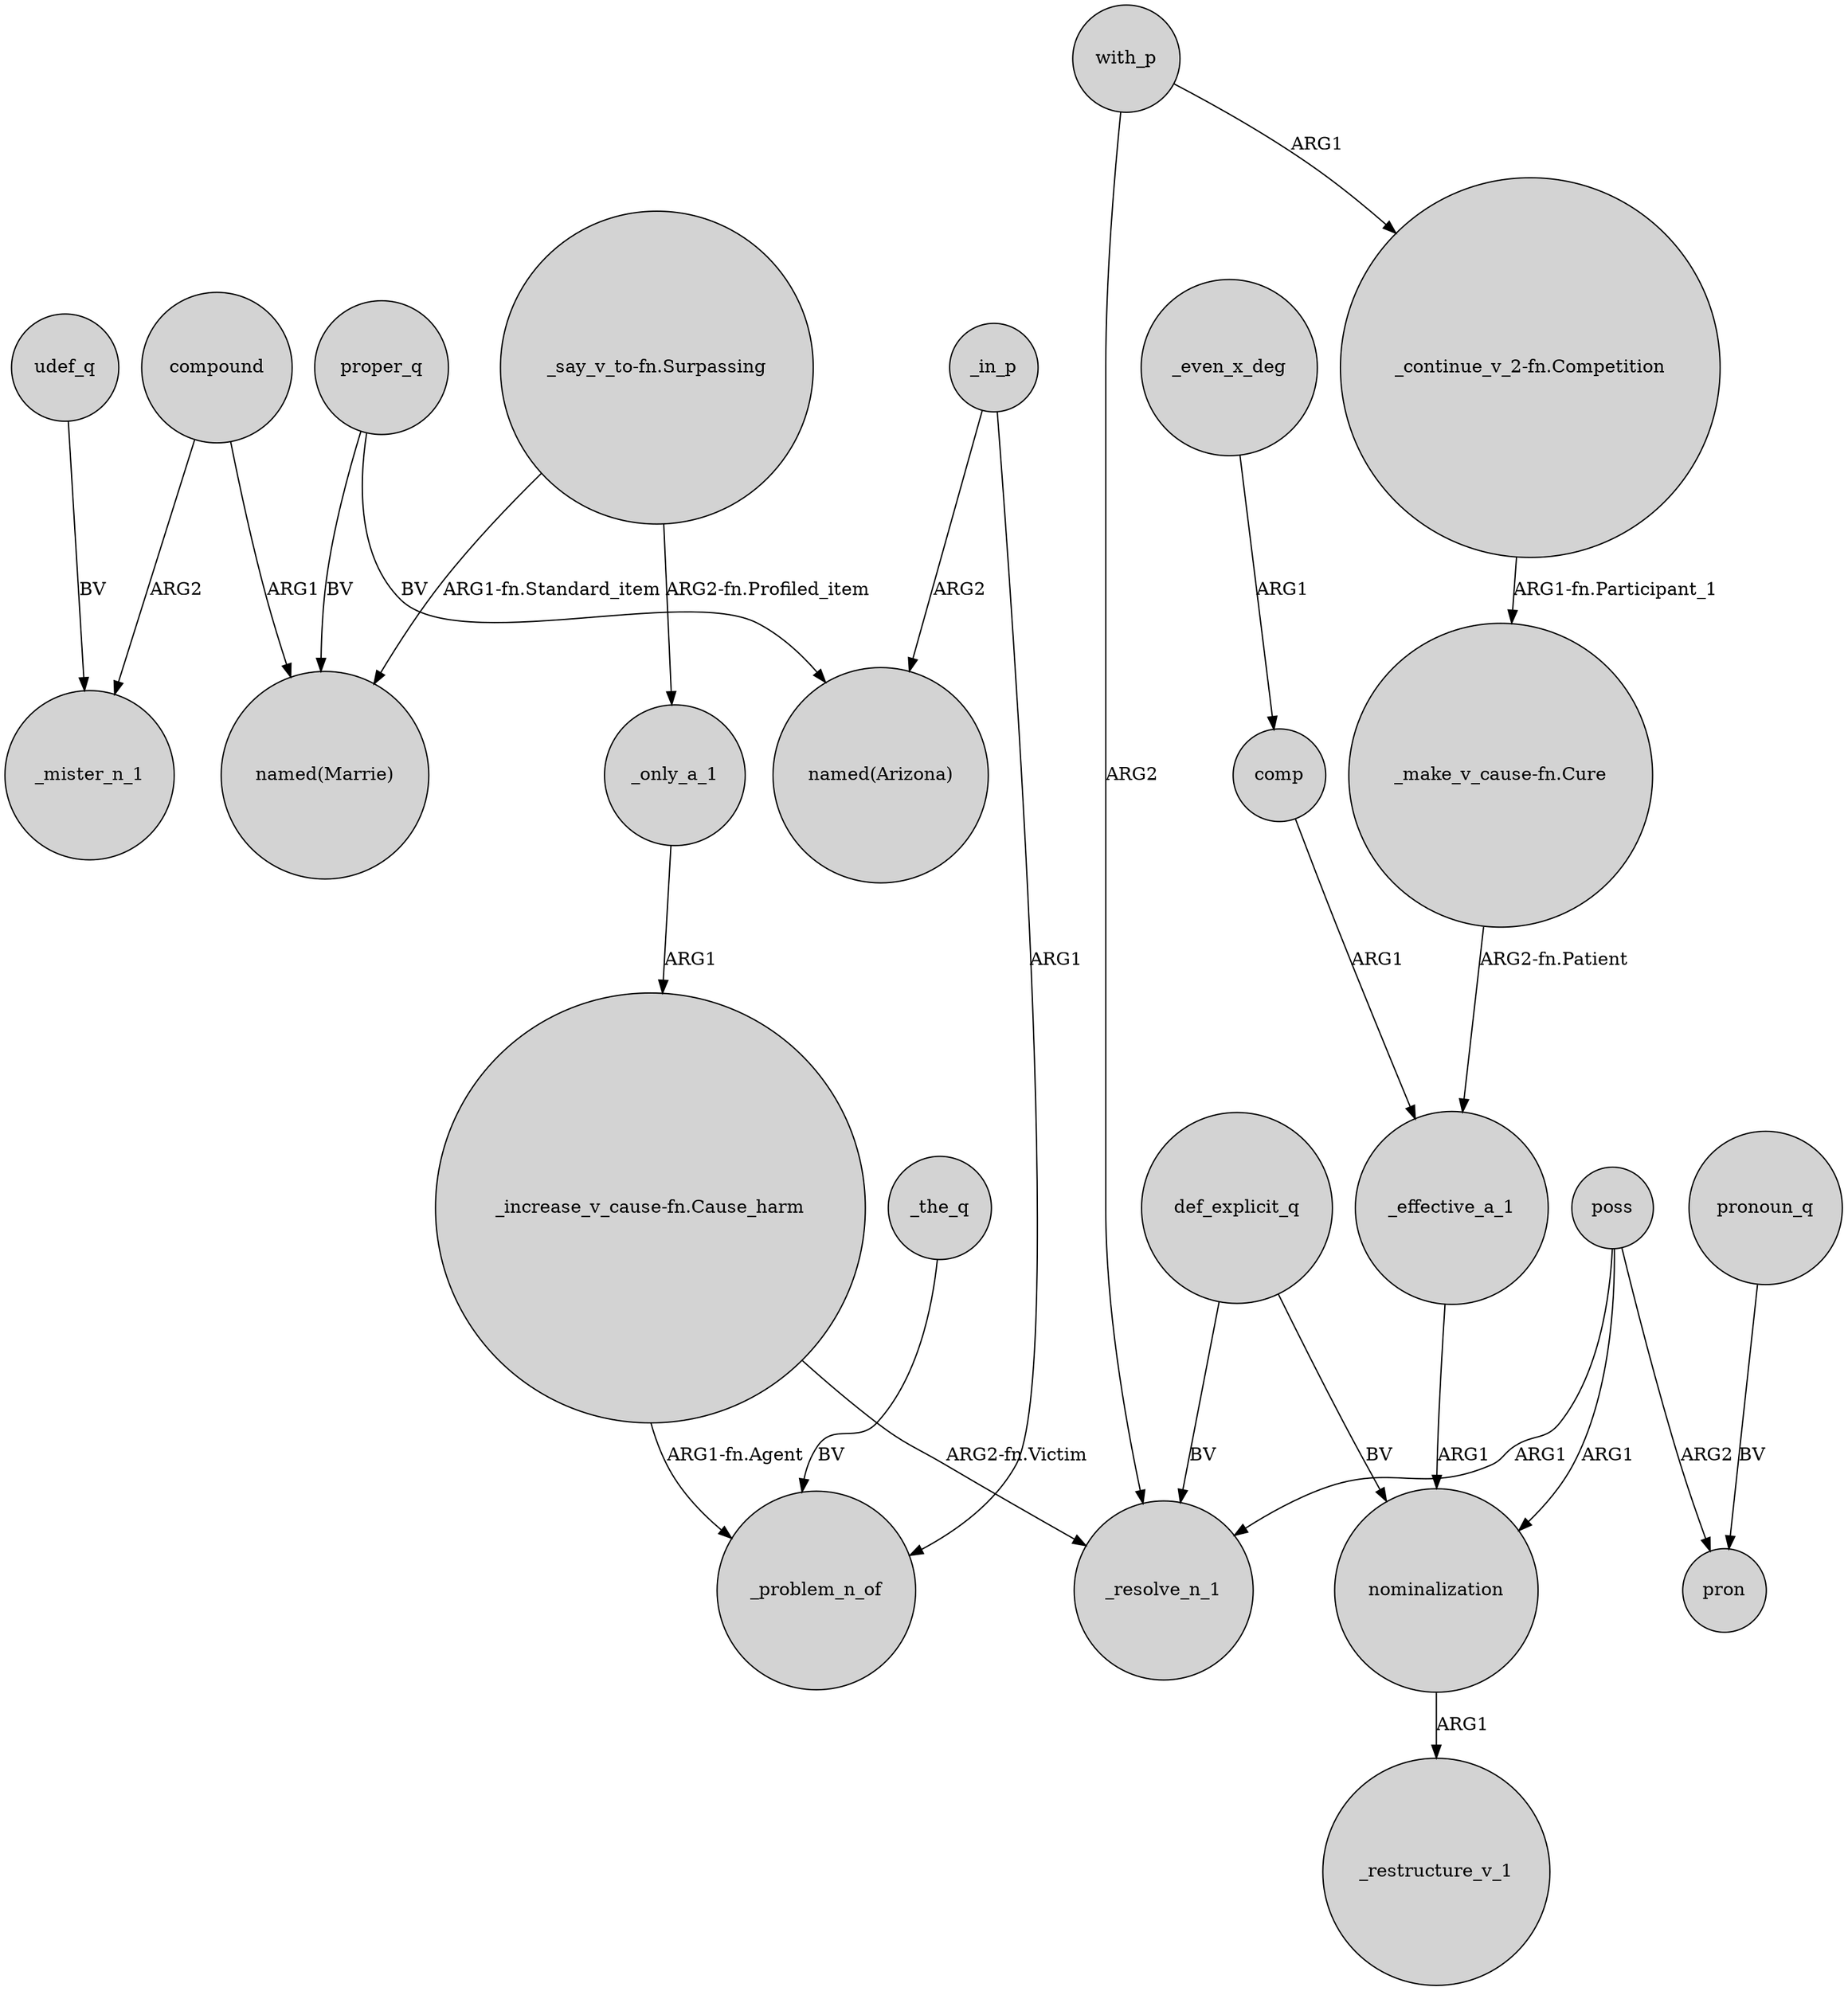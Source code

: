 digraph {
	node [shape=circle style=filled]
	compound -> _mister_n_1 [label=ARG2]
	proper_q -> "named(Arizona)" [label=BV]
	poss -> _resolve_n_1 [label=ARG1]
	"_increase_v_cause-fn.Cause_harm" -> _resolve_n_1 [label="ARG2-fn.Victim"]
	with_p -> _resolve_n_1 [label=ARG2]
	def_explicit_q -> _resolve_n_1 [label=BV]
	"_continue_v_2-fn.Competition" -> "_make_v_cause-fn.Cure" [label="ARG1-fn.Participant_1"]
	udef_q -> _mister_n_1 [label=BV]
	poss -> nominalization [label=ARG1]
	_the_q -> _problem_n_of [label=BV]
	"_make_v_cause-fn.Cure" -> _effective_a_1 [label="ARG2-fn.Patient"]
	pronoun_q -> pron [label=BV]
	poss -> pron [label=ARG2]
	nominalization -> _restructure_v_1 [label=ARG1]
	_in_p -> _problem_n_of [label=ARG1]
	"_say_v_to-fn.Surpassing" -> "named(Marrie)" [label="ARG1-fn.Standard_item"]
	compound -> "named(Marrie)" [label=ARG1]
	def_explicit_q -> nominalization [label=BV]
	_only_a_1 -> "_increase_v_cause-fn.Cause_harm" [label=ARG1]
	with_p -> "_continue_v_2-fn.Competition" [label=ARG1]
	_effective_a_1 -> nominalization [label=ARG1]
	"_increase_v_cause-fn.Cause_harm" -> _problem_n_of [label="ARG1-fn.Agent"]
	"_say_v_to-fn.Surpassing" -> _only_a_1 [label="ARG2-fn.Profiled_item"]
	_in_p -> "named(Arizona)" [label=ARG2]
	proper_q -> "named(Marrie)" [label=BV]
	_even_x_deg -> comp [label=ARG1]
	comp -> _effective_a_1 [label=ARG1]
}

